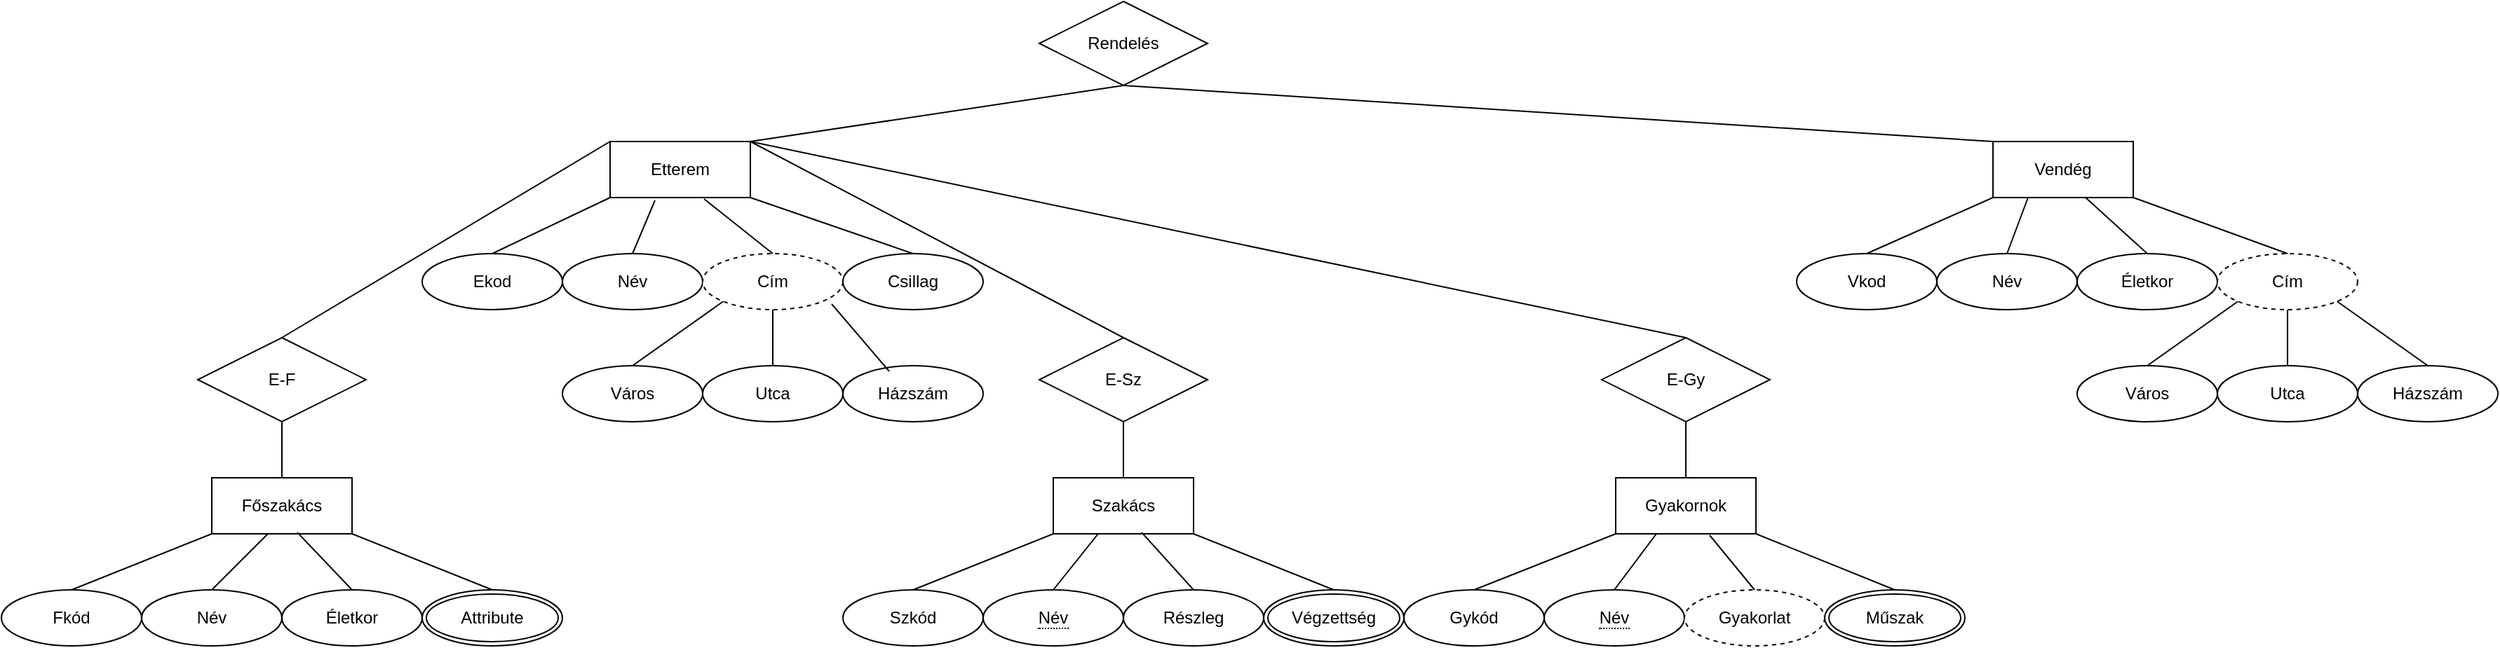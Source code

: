 <mxfile version="24.7.17">
  <diagram name="1 oldal" id="J9ge5vjBLKhnmGBsa3Iv">
    <mxGraphModel dx="2514" dy="2153" grid="1" gridSize="10" guides="1" tooltips="1" connect="1" arrows="1" fold="1" page="1" pageScale="1" pageWidth="827" pageHeight="1169" math="0" shadow="0">
      <root>
        <mxCell id="0" />
        <mxCell id="1" parent="0" />
        <mxCell id="ReJ6oMUF862WZ06giCXm-1" value="Etterem" style="whiteSpace=wrap;html=1;align=center;" vertex="1" parent="1">
          <mxGeometry x="414" y="80" width="100" height="40" as="geometry" />
        </mxCell>
        <mxCell id="ReJ6oMUF862WZ06giCXm-3" value="Ekod" style="ellipse;whiteSpace=wrap;html=1;align=center;" vertex="1" parent="1">
          <mxGeometry x="280" y="160" width="100" height="40" as="geometry" />
        </mxCell>
        <mxCell id="ReJ6oMUF862WZ06giCXm-4" value="Név" style="ellipse;whiteSpace=wrap;html=1;align=center;" vertex="1" parent="1">
          <mxGeometry x="380" y="160" width="100" height="40" as="geometry" />
        </mxCell>
        <mxCell id="ReJ6oMUF862WZ06giCXm-6" value="Csillag" style="ellipse;whiteSpace=wrap;html=1;align=center;" vertex="1" parent="1">
          <mxGeometry x="580" y="160" width="100" height="40" as="geometry" />
        </mxCell>
        <mxCell id="ReJ6oMUF862WZ06giCXm-7" value="Cím" style="ellipse;whiteSpace=wrap;html=1;align=center;dashed=1;" vertex="1" parent="1">
          <mxGeometry x="480" y="160" width="100" height="40" as="geometry" />
        </mxCell>
        <mxCell id="ReJ6oMUF862WZ06giCXm-9" value="Város" style="ellipse;whiteSpace=wrap;html=1;align=center;" vertex="1" parent="1">
          <mxGeometry x="380" y="240" width="100" height="40" as="geometry" />
        </mxCell>
        <mxCell id="ReJ6oMUF862WZ06giCXm-10" value="Utca" style="ellipse;whiteSpace=wrap;html=1;align=center;" vertex="1" parent="1">
          <mxGeometry x="480" y="240" width="100" height="40" as="geometry" />
        </mxCell>
        <mxCell id="ReJ6oMUF862WZ06giCXm-11" value="Házszám" style="ellipse;whiteSpace=wrap;html=1;align=center;" vertex="1" parent="1">
          <mxGeometry x="580" y="240" width="100" height="40" as="geometry" />
        </mxCell>
        <mxCell id="ReJ6oMUF862WZ06giCXm-12" value="" style="endArrow=none;html=1;rounded=0;exitX=0.5;exitY=0;exitDx=0;exitDy=0;entryX=0;entryY=1;entryDx=0;entryDy=0;" edge="1" parent="1" source="ReJ6oMUF862WZ06giCXm-9" target="ReJ6oMUF862WZ06giCXm-7">
          <mxGeometry relative="1" as="geometry">
            <mxPoint x="490" y="430" as="sourcePoint" />
            <mxPoint x="650" y="430" as="targetPoint" />
          </mxGeometry>
        </mxCell>
        <mxCell id="ReJ6oMUF862WZ06giCXm-13" value="" style="endArrow=none;html=1;rounded=0;exitX=0.5;exitY=0;exitDx=0;exitDy=0;entryX=0.5;entryY=1;entryDx=0;entryDy=0;" edge="1" parent="1" source="ReJ6oMUF862WZ06giCXm-10" target="ReJ6oMUF862WZ06giCXm-7">
          <mxGeometry relative="1" as="geometry">
            <mxPoint x="490" y="430" as="sourcePoint" />
            <mxPoint x="650" y="430" as="targetPoint" />
          </mxGeometry>
        </mxCell>
        <mxCell id="ReJ6oMUF862WZ06giCXm-14" value="" style="endArrow=none;html=1;rounded=0;exitX=0.92;exitY=0.9;exitDx=0;exitDy=0;exitPerimeter=0;entryX=0.33;entryY=0.1;entryDx=0;entryDy=0;entryPerimeter=0;" edge="1" parent="1" source="ReJ6oMUF862WZ06giCXm-7" target="ReJ6oMUF862WZ06giCXm-11">
          <mxGeometry relative="1" as="geometry">
            <mxPoint x="490" y="430" as="sourcePoint" />
            <mxPoint x="650" y="430" as="targetPoint" />
          </mxGeometry>
        </mxCell>
        <mxCell id="ReJ6oMUF862WZ06giCXm-15" value="" style="endArrow=none;html=1;rounded=0;exitX=0.5;exitY=0;exitDx=0;exitDy=0;entryX=0;entryY=1;entryDx=0;entryDy=0;" edge="1" parent="1" source="ReJ6oMUF862WZ06giCXm-3" target="ReJ6oMUF862WZ06giCXm-1">
          <mxGeometry relative="1" as="geometry">
            <mxPoint x="490" y="430" as="sourcePoint" />
            <mxPoint x="650" y="430" as="targetPoint" />
          </mxGeometry>
        </mxCell>
        <mxCell id="ReJ6oMUF862WZ06giCXm-16" value="" style="endArrow=none;html=1;rounded=0;exitX=1;exitY=1;exitDx=0;exitDy=0;entryX=0.5;entryY=0;entryDx=0;entryDy=0;" edge="1" parent="1" source="ReJ6oMUF862WZ06giCXm-1" target="ReJ6oMUF862WZ06giCXm-6">
          <mxGeometry relative="1" as="geometry">
            <mxPoint x="490" y="430" as="sourcePoint" />
            <mxPoint x="650" y="430" as="targetPoint" />
          </mxGeometry>
        </mxCell>
        <mxCell id="ReJ6oMUF862WZ06giCXm-17" value="" style="endArrow=none;html=1;rounded=0;exitX=0.5;exitY=0;exitDx=0;exitDy=0;entryX=0.32;entryY=1.05;entryDx=0;entryDy=0;entryPerimeter=0;" edge="1" parent="1" source="ReJ6oMUF862WZ06giCXm-4" target="ReJ6oMUF862WZ06giCXm-1">
          <mxGeometry relative="1" as="geometry">
            <mxPoint x="490" y="430" as="sourcePoint" />
            <mxPoint x="650" y="430" as="targetPoint" />
          </mxGeometry>
        </mxCell>
        <mxCell id="ReJ6oMUF862WZ06giCXm-18" value="" style="endArrow=none;html=1;rounded=0;exitX=0.5;exitY=0;exitDx=0;exitDy=0;entryX=0.67;entryY=1.025;entryDx=0;entryDy=0;entryPerimeter=0;" edge="1" parent="1" source="ReJ6oMUF862WZ06giCXm-7" target="ReJ6oMUF862WZ06giCXm-1">
          <mxGeometry relative="1" as="geometry">
            <mxPoint x="490" y="430" as="sourcePoint" />
            <mxPoint x="500" y="140" as="targetPoint" />
          </mxGeometry>
        </mxCell>
        <mxCell id="ReJ6oMUF862WZ06giCXm-19" value="E-F" style="shape=rhombus;perimeter=rhombusPerimeter;whiteSpace=wrap;html=1;align=center;" vertex="1" parent="1">
          <mxGeometry x="120" y="220" width="120" height="60" as="geometry" />
        </mxCell>
        <mxCell id="ReJ6oMUF862WZ06giCXm-20" value="" style="endArrow=none;html=1;rounded=0;exitX=0.5;exitY=0;exitDx=0;exitDy=0;entryX=0;entryY=0;entryDx=0;entryDy=0;" edge="1" parent="1" source="ReJ6oMUF862WZ06giCXm-19" target="ReJ6oMUF862WZ06giCXm-1">
          <mxGeometry relative="1" as="geometry">
            <mxPoint x="490" y="430" as="sourcePoint" />
            <mxPoint x="650" y="430" as="targetPoint" />
          </mxGeometry>
        </mxCell>
        <mxCell id="ReJ6oMUF862WZ06giCXm-21" value="Főszakács" style="whiteSpace=wrap;html=1;align=center;" vertex="1" parent="1">
          <mxGeometry x="130" y="320" width="100" height="40" as="geometry" />
        </mxCell>
        <mxCell id="ReJ6oMUF862WZ06giCXm-22" value="" style="endArrow=none;html=1;rounded=0;exitX=0.5;exitY=1;exitDx=0;exitDy=0;entryX=0.5;entryY=0;entryDx=0;entryDy=0;" edge="1" parent="1" source="ReJ6oMUF862WZ06giCXm-19" target="ReJ6oMUF862WZ06giCXm-21">
          <mxGeometry relative="1" as="geometry">
            <mxPoint x="490" y="430" as="sourcePoint" />
            <mxPoint x="650" y="430" as="targetPoint" />
          </mxGeometry>
        </mxCell>
        <mxCell id="ReJ6oMUF862WZ06giCXm-23" value="Fkód" style="ellipse;whiteSpace=wrap;html=1;align=center;" vertex="1" parent="1">
          <mxGeometry x="-20" y="400" width="100" height="40" as="geometry" />
        </mxCell>
        <mxCell id="ReJ6oMUF862WZ06giCXm-24" value="Név" style="ellipse;whiteSpace=wrap;html=1;align=center;" vertex="1" parent="1">
          <mxGeometry x="80" y="400" width="100" height="40" as="geometry" />
        </mxCell>
        <mxCell id="ReJ6oMUF862WZ06giCXm-25" value="Életkor" style="ellipse;whiteSpace=wrap;html=1;align=center;" vertex="1" parent="1">
          <mxGeometry x="180" y="400" width="100" height="40" as="geometry" />
        </mxCell>
        <mxCell id="ReJ6oMUF862WZ06giCXm-26" value="Attribute" style="ellipse;shape=doubleEllipse;margin=3;whiteSpace=wrap;html=1;align=center;" vertex="1" parent="1">
          <mxGeometry x="280" y="400" width="100" height="40" as="geometry" />
        </mxCell>
        <mxCell id="ReJ6oMUF862WZ06giCXm-27" value="" style="endArrow=none;html=1;rounded=0;exitX=0;exitY=1;exitDx=0;exitDy=0;entryX=0.5;entryY=0;entryDx=0;entryDy=0;" edge="1" parent="1" source="ReJ6oMUF862WZ06giCXm-21" target="ReJ6oMUF862WZ06giCXm-23">
          <mxGeometry relative="1" as="geometry">
            <mxPoint x="490" y="430" as="sourcePoint" />
            <mxPoint x="650" y="430" as="targetPoint" />
          </mxGeometry>
        </mxCell>
        <mxCell id="ReJ6oMUF862WZ06giCXm-28" value="" style="endArrow=none;html=1;rounded=0;exitX=1;exitY=1;exitDx=0;exitDy=0;entryX=0.5;entryY=0;entryDx=0;entryDy=0;" edge="1" parent="1" source="ReJ6oMUF862WZ06giCXm-21" target="ReJ6oMUF862WZ06giCXm-26">
          <mxGeometry relative="1" as="geometry">
            <mxPoint x="490" y="430" as="sourcePoint" />
            <mxPoint x="650" y="430" as="targetPoint" />
          </mxGeometry>
        </mxCell>
        <mxCell id="ReJ6oMUF862WZ06giCXm-29" value="" style="endArrow=none;html=1;rounded=0;exitX=0.5;exitY=0;exitDx=0;exitDy=0;entryX=0.4;entryY=1;entryDx=0;entryDy=0;entryPerimeter=0;" edge="1" parent="1" source="ReJ6oMUF862WZ06giCXm-24" target="ReJ6oMUF862WZ06giCXm-21">
          <mxGeometry relative="1" as="geometry">
            <mxPoint x="490" y="430" as="sourcePoint" />
            <mxPoint x="650" y="430" as="targetPoint" />
          </mxGeometry>
        </mxCell>
        <mxCell id="ReJ6oMUF862WZ06giCXm-30" value="" style="endArrow=none;html=1;rounded=0;exitX=0.5;exitY=0;exitDx=0;exitDy=0;entryX=0.61;entryY=0.975;entryDx=0;entryDy=0;entryPerimeter=0;" edge="1" parent="1" source="ReJ6oMUF862WZ06giCXm-25" target="ReJ6oMUF862WZ06giCXm-21">
          <mxGeometry relative="1" as="geometry">
            <mxPoint x="490" y="430" as="sourcePoint" />
            <mxPoint x="650" y="430" as="targetPoint" />
          </mxGeometry>
        </mxCell>
        <mxCell id="ReJ6oMUF862WZ06giCXm-32" value="E-Sz" style="shape=rhombus;perimeter=rhombusPerimeter;whiteSpace=wrap;html=1;align=center;" vertex="1" parent="1">
          <mxGeometry x="720" y="220" width="120" height="60" as="geometry" />
        </mxCell>
        <mxCell id="ReJ6oMUF862WZ06giCXm-33" value="" style="endArrow=none;html=1;rounded=0;exitX=0.5;exitY=0;exitDx=0;exitDy=0;entryX=1;entryY=0;entryDx=0;entryDy=0;" edge="1" parent="1" source="ReJ6oMUF862WZ06giCXm-32" target="ReJ6oMUF862WZ06giCXm-1">
          <mxGeometry relative="1" as="geometry">
            <mxPoint x="750" y="330" as="sourcePoint" />
            <mxPoint x="910" y="330" as="targetPoint" />
          </mxGeometry>
        </mxCell>
        <mxCell id="ReJ6oMUF862WZ06giCXm-34" value="Szakács" style="whiteSpace=wrap;html=1;align=center;" vertex="1" parent="1">
          <mxGeometry x="730" y="320" width="100" height="40" as="geometry" />
        </mxCell>
        <mxCell id="ReJ6oMUF862WZ06giCXm-35" value="&lt;span style=&quot;border-bottom: 1px dotted&quot;&gt;Név&lt;/span&gt;" style="ellipse;whiteSpace=wrap;html=1;align=center;" vertex="1" parent="1">
          <mxGeometry x="680" y="400" width="100" height="40" as="geometry" />
        </mxCell>
        <mxCell id="ReJ6oMUF862WZ06giCXm-36" value="Részleg" style="ellipse;whiteSpace=wrap;html=1;align=center;" vertex="1" parent="1">
          <mxGeometry x="780" y="400" width="100" height="40" as="geometry" />
        </mxCell>
        <mxCell id="ReJ6oMUF862WZ06giCXm-37" value="Szkód" style="ellipse;whiteSpace=wrap;html=1;align=center;" vertex="1" parent="1">
          <mxGeometry x="580" y="400" width="100" height="40" as="geometry" />
        </mxCell>
        <mxCell id="ReJ6oMUF862WZ06giCXm-38" value="Végzettség" style="ellipse;shape=doubleEllipse;margin=3;whiteSpace=wrap;html=1;align=center;" vertex="1" parent="1">
          <mxGeometry x="880" y="400" width="100" height="40" as="geometry" />
        </mxCell>
        <mxCell id="ReJ6oMUF862WZ06giCXm-39" value="" style="endArrow=none;html=1;rounded=0;exitX=0.5;exitY=1;exitDx=0;exitDy=0;entryX=0.5;entryY=0;entryDx=0;entryDy=0;" edge="1" parent="1" source="ReJ6oMUF862WZ06giCXm-32" target="ReJ6oMUF862WZ06giCXm-34">
          <mxGeometry relative="1" as="geometry">
            <mxPoint x="750" y="330" as="sourcePoint" />
            <mxPoint x="910" y="330" as="targetPoint" />
          </mxGeometry>
        </mxCell>
        <mxCell id="ReJ6oMUF862WZ06giCXm-40" value="" style="endArrow=none;html=1;rounded=0;exitX=0.5;exitY=0;exitDx=0;exitDy=0;entryX=0;entryY=1;entryDx=0;entryDy=0;" edge="1" parent="1" source="ReJ6oMUF862WZ06giCXm-37" target="ReJ6oMUF862WZ06giCXm-34">
          <mxGeometry relative="1" as="geometry">
            <mxPoint x="750" y="330" as="sourcePoint" />
            <mxPoint x="910" y="330" as="targetPoint" />
          </mxGeometry>
        </mxCell>
        <mxCell id="ReJ6oMUF862WZ06giCXm-41" value="" style="endArrow=none;html=1;rounded=0;exitX=0.5;exitY=0;exitDx=0;exitDy=0;entryX=0.32;entryY=1;entryDx=0;entryDy=0;entryPerimeter=0;" edge="1" parent="1" source="ReJ6oMUF862WZ06giCXm-35" target="ReJ6oMUF862WZ06giCXm-34">
          <mxGeometry relative="1" as="geometry">
            <mxPoint x="540" y="330" as="sourcePoint" />
            <mxPoint x="700" y="330" as="targetPoint" />
          </mxGeometry>
        </mxCell>
        <mxCell id="ReJ6oMUF862WZ06giCXm-42" value="" style="endArrow=none;html=1;rounded=0;exitX=0.5;exitY=0;exitDx=0;exitDy=0;entryX=0.63;entryY=0.975;entryDx=0;entryDy=0;entryPerimeter=0;" edge="1" parent="1" source="ReJ6oMUF862WZ06giCXm-36" target="ReJ6oMUF862WZ06giCXm-34">
          <mxGeometry relative="1" as="geometry">
            <mxPoint x="540" y="330" as="sourcePoint" />
            <mxPoint x="700" y="330" as="targetPoint" />
          </mxGeometry>
        </mxCell>
        <mxCell id="ReJ6oMUF862WZ06giCXm-43" value="" style="endArrow=none;html=1;rounded=0;entryX=1;entryY=1;entryDx=0;entryDy=0;exitX=0.5;exitY=0;exitDx=0;exitDy=0;" edge="1" parent="1" source="ReJ6oMUF862WZ06giCXm-38" target="ReJ6oMUF862WZ06giCXm-34">
          <mxGeometry relative="1" as="geometry">
            <mxPoint x="540" y="330" as="sourcePoint" />
            <mxPoint x="700" y="330" as="targetPoint" />
          </mxGeometry>
        </mxCell>
        <mxCell id="ReJ6oMUF862WZ06giCXm-44" value="E-Gy" style="shape=rhombus;perimeter=rhombusPerimeter;whiteSpace=wrap;html=1;align=center;" vertex="1" parent="1">
          <mxGeometry x="1121" y="220" width="120" height="60" as="geometry" />
        </mxCell>
        <mxCell id="ReJ6oMUF862WZ06giCXm-45" value="" style="endArrow=none;html=1;rounded=0;exitX=1;exitY=0;exitDx=0;exitDy=0;entryX=0.5;entryY=0;entryDx=0;entryDy=0;" edge="1" parent="1" source="ReJ6oMUF862WZ06giCXm-1" target="ReJ6oMUF862WZ06giCXm-44">
          <mxGeometry relative="1" as="geometry">
            <mxPoint x="540" y="330" as="sourcePoint" />
            <mxPoint x="700" y="330" as="targetPoint" />
          </mxGeometry>
        </mxCell>
        <mxCell id="ReJ6oMUF862WZ06giCXm-47" value="Gyakornok" style="whiteSpace=wrap;html=1;align=center;" vertex="1" parent="1">
          <mxGeometry x="1131" y="320" width="100" height="40" as="geometry" />
        </mxCell>
        <mxCell id="ReJ6oMUF862WZ06giCXm-48" value="&lt;span style=&quot;border-bottom: 1px dotted&quot;&gt;Név&lt;/span&gt;" style="ellipse;whiteSpace=wrap;html=1;align=center;" vertex="1" parent="1">
          <mxGeometry x="1080" y="400" width="100" height="40" as="geometry" />
        </mxCell>
        <mxCell id="ReJ6oMUF862WZ06giCXm-49" value="Gykód" style="ellipse;whiteSpace=wrap;html=1;align=center;" vertex="1" parent="1">
          <mxGeometry x="980" y="400" width="100" height="40" as="geometry" />
        </mxCell>
        <mxCell id="ReJ6oMUF862WZ06giCXm-51" value="Műszak" style="ellipse;shape=doubleEllipse;margin=3;whiteSpace=wrap;html=1;align=center;" vertex="1" parent="1">
          <mxGeometry x="1280" y="400" width="100" height="40" as="geometry" />
        </mxCell>
        <mxCell id="ReJ6oMUF862WZ06giCXm-52" value="Gyakorlat" style="ellipse;whiteSpace=wrap;html=1;align=center;dashed=1;" vertex="1" parent="1">
          <mxGeometry x="1180" y="400" width="100" height="40" as="geometry" />
        </mxCell>
        <mxCell id="ReJ6oMUF862WZ06giCXm-53" value="" style="endArrow=none;html=1;rounded=0;exitX=0.5;exitY=0;exitDx=0;exitDy=0;entryX=0;entryY=1;entryDx=0;entryDy=0;" edge="1" parent="1" source="ReJ6oMUF862WZ06giCXm-49" target="ReJ6oMUF862WZ06giCXm-47">
          <mxGeometry relative="1" as="geometry">
            <mxPoint x="940" y="330" as="sourcePoint" />
            <mxPoint x="1100" y="330" as="targetPoint" />
          </mxGeometry>
        </mxCell>
        <mxCell id="ReJ6oMUF862WZ06giCXm-54" value="" style="endArrow=none;html=1;rounded=0;exitX=0.5;exitY=0;exitDx=0;exitDy=0;entryX=1;entryY=1;entryDx=0;entryDy=0;" edge="1" parent="1" source="ReJ6oMUF862WZ06giCXm-51" target="ReJ6oMUF862WZ06giCXm-47">
          <mxGeometry relative="1" as="geometry">
            <mxPoint x="940" y="330" as="sourcePoint" />
            <mxPoint x="1100" y="330" as="targetPoint" />
          </mxGeometry>
        </mxCell>
        <mxCell id="ReJ6oMUF862WZ06giCXm-55" value="" style="endArrow=none;html=1;rounded=0;exitX=0.5;exitY=0;exitDx=0;exitDy=0;entryX=0.29;entryY=1;entryDx=0;entryDy=0;entryPerimeter=0;" edge="1" parent="1" source="ReJ6oMUF862WZ06giCXm-48" target="ReJ6oMUF862WZ06giCXm-47">
          <mxGeometry relative="1" as="geometry">
            <mxPoint x="940" y="330" as="sourcePoint" />
            <mxPoint x="1100" y="330" as="targetPoint" />
          </mxGeometry>
        </mxCell>
        <mxCell id="ReJ6oMUF862WZ06giCXm-56" value="" style="endArrow=none;html=1;rounded=0;exitX=0.5;exitY=0;exitDx=0;exitDy=0;entryX=0.67;entryY=1.025;entryDx=0;entryDy=0;entryPerimeter=0;" edge="1" parent="1" source="ReJ6oMUF862WZ06giCXm-52" target="ReJ6oMUF862WZ06giCXm-47">
          <mxGeometry relative="1" as="geometry">
            <mxPoint x="940" y="330" as="sourcePoint" />
            <mxPoint x="1100" y="330" as="targetPoint" />
          </mxGeometry>
        </mxCell>
        <mxCell id="ReJ6oMUF862WZ06giCXm-57" value="" style="endArrow=none;html=1;rounded=0;exitX=0.5;exitY=1;exitDx=0;exitDy=0;entryX=0.5;entryY=0;entryDx=0;entryDy=0;" edge="1" parent="1" source="ReJ6oMUF862WZ06giCXm-44" target="ReJ6oMUF862WZ06giCXm-47">
          <mxGeometry relative="1" as="geometry">
            <mxPoint x="940" y="330" as="sourcePoint" />
            <mxPoint x="1180" y="310" as="targetPoint" />
          </mxGeometry>
        </mxCell>
        <mxCell id="ReJ6oMUF862WZ06giCXm-59" value="Rendelés" style="shape=rhombus;perimeter=rhombusPerimeter;whiteSpace=wrap;html=1;align=center;" vertex="1" parent="1">
          <mxGeometry x="720" y="-20" width="120" height="60" as="geometry" />
        </mxCell>
        <mxCell id="ReJ6oMUF862WZ06giCXm-60" value="" style="endArrow=none;html=1;rounded=0;exitX=1;exitY=0;exitDx=0;exitDy=0;entryX=0.5;entryY=1;entryDx=0;entryDy=0;" edge="1" parent="1" source="ReJ6oMUF862WZ06giCXm-1" target="ReJ6oMUF862WZ06giCXm-59">
          <mxGeometry relative="1" as="geometry">
            <mxPoint x="810" y="250" as="sourcePoint" />
            <mxPoint x="970" y="250" as="targetPoint" />
          </mxGeometry>
        </mxCell>
        <mxCell id="ReJ6oMUF862WZ06giCXm-61" value="Vendég" style="whiteSpace=wrap;html=1;align=center;" vertex="1" parent="1">
          <mxGeometry x="1400" y="80" width="100" height="40" as="geometry" />
        </mxCell>
        <mxCell id="ReJ6oMUF862WZ06giCXm-62" value="" style="endArrow=none;html=1;rounded=0;exitX=0.5;exitY=1;exitDx=0;exitDy=0;entryX=0;entryY=0;entryDx=0;entryDy=0;" edge="1" parent="1" source="ReJ6oMUF862WZ06giCXm-59" target="ReJ6oMUF862WZ06giCXm-61">
          <mxGeometry relative="1" as="geometry">
            <mxPoint x="810" y="250" as="sourcePoint" />
            <mxPoint x="970" y="250" as="targetPoint" />
          </mxGeometry>
        </mxCell>
        <mxCell id="ReJ6oMUF862WZ06giCXm-64" value="Vkod" style="ellipse;whiteSpace=wrap;html=1;align=center;" vertex="1" parent="1">
          <mxGeometry x="1260" y="160" width="100" height="40" as="geometry" />
        </mxCell>
        <mxCell id="ReJ6oMUF862WZ06giCXm-65" value="Életkor" style="ellipse;whiteSpace=wrap;html=1;align=center;" vertex="1" parent="1">
          <mxGeometry x="1460" y="160" width="100" height="40" as="geometry" />
        </mxCell>
        <mxCell id="ReJ6oMUF862WZ06giCXm-66" value="Cím" style="ellipse;whiteSpace=wrap;html=1;align=center;dashed=1;" vertex="1" parent="1">
          <mxGeometry x="1560" y="160" width="100" height="40" as="geometry" />
        </mxCell>
        <mxCell id="ReJ6oMUF862WZ06giCXm-68" value="Város" style="ellipse;whiteSpace=wrap;html=1;align=center;" vertex="1" parent="1">
          <mxGeometry x="1460" y="240" width="100" height="40" as="geometry" />
        </mxCell>
        <mxCell id="ReJ6oMUF862WZ06giCXm-69" value="Házszám" style="ellipse;whiteSpace=wrap;html=1;align=center;" vertex="1" parent="1">
          <mxGeometry x="1660" y="240" width="100" height="40" as="geometry" />
        </mxCell>
        <mxCell id="ReJ6oMUF862WZ06giCXm-70" value="Utca" style="ellipse;whiteSpace=wrap;html=1;align=center;" vertex="1" parent="1">
          <mxGeometry x="1560" y="240" width="100" height="40" as="geometry" />
        </mxCell>
        <mxCell id="ReJ6oMUF862WZ06giCXm-71" value="" style="endArrow=none;html=1;rounded=0;exitX=0.5;exitY=0;exitDx=0;exitDy=0;entryX=0;entryY=1;entryDx=0;entryDy=0;" edge="1" parent="1" source="ReJ6oMUF862WZ06giCXm-64" target="ReJ6oMUF862WZ06giCXm-61">
          <mxGeometry relative="1" as="geometry">
            <mxPoint x="890" y="250" as="sourcePoint" />
            <mxPoint x="1050" y="250" as="targetPoint" />
          </mxGeometry>
        </mxCell>
        <mxCell id="ReJ6oMUF862WZ06giCXm-72" value="" style="endArrow=none;html=1;rounded=0;exitX=0.5;exitY=0;exitDx=0;exitDy=0;entryX=0.25;entryY=1;entryDx=0;entryDy=0;" edge="1" parent="1" target="ReJ6oMUF862WZ06giCXm-61">
          <mxGeometry relative="1" as="geometry">
            <mxPoint x="1410" y="160" as="sourcePoint" />
            <mxPoint x="1050" y="250" as="targetPoint" />
          </mxGeometry>
        </mxCell>
        <mxCell id="ReJ6oMUF862WZ06giCXm-73" value="" style="endArrow=none;html=1;rounded=0;exitX=1;exitY=1;exitDx=0;exitDy=0;entryX=0.5;entryY=0;entryDx=0;entryDy=0;" edge="1" parent="1" source="ReJ6oMUF862WZ06giCXm-61" target="ReJ6oMUF862WZ06giCXm-66">
          <mxGeometry relative="1" as="geometry">
            <mxPoint x="890" y="250" as="sourcePoint" />
            <mxPoint x="1050" y="250" as="targetPoint" />
          </mxGeometry>
        </mxCell>
        <mxCell id="ReJ6oMUF862WZ06giCXm-74" value="" style="endArrow=none;html=1;rounded=0;entryX=0.5;entryY=0;entryDx=0;entryDy=0;exitX=0.66;exitY=0.999;exitDx=0;exitDy=0;exitPerimeter=0;" edge="1" parent="1" source="ReJ6oMUF862WZ06giCXm-61" target="ReJ6oMUF862WZ06giCXm-65">
          <mxGeometry relative="1" as="geometry">
            <mxPoint x="890" y="250" as="sourcePoint" />
            <mxPoint x="1050" y="250" as="targetPoint" />
          </mxGeometry>
        </mxCell>
        <mxCell id="ReJ6oMUF862WZ06giCXm-75" value="" style="endArrow=none;html=1;rounded=0;exitX=0.5;exitY=0;exitDx=0;exitDy=0;entryX=0;entryY=1;entryDx=0;entryDy=0;" edge="1" parent="1" source="ReJ6oMUF862WZ06giCXm-68" target="ReJ6oMUF862WZ06giCXm-66">
          <mxGeometry relative="1" as="geometry">
            <mxPoint x="890" y="250" as="sourcePoint" />
            <mxPoint x="1050" y="250" as="targetPoint" />
          </mxGeometry>
        </mxCell>
        <mxCell id="ReJ6oMUF862WZ06giCXm-76" value="" style="endArrow=none;html=1;rounded=0;exitX=0.5;exitY=0;exitDx=0;exitDy=0;entryX=1;entryY=1;entryDx=0;entryDy=0;" edge="1" parent="1" source="ReJ6oMUF862WZ06giCXm-69" target="ReJ6oMUF862WZ06giCXm-66">
          <mxGeometry relative="1" as="geometry">
            <mxPoint x="890" y="250" as="sourcePoint" />
            <mxPoint x="1050" y="250" as="targetPoint" />
          </mxGeometry>
        </mxCell>
        <mxCell id="ReJ6oMUF862WZ06giCXm-77" value="" style="endArrow=none;html=1;rounded=0;exitX=0.5;exitY=1;exitDx=0;exitDy=0;entryX=0.5;entryY=0;entryDx=0;entryDy=0;" edge="1" parent="1" source="ReJ6oMUF862WZ06giCXm-66" target="ReJ6oMUF862WZ06giCXm-70">
          <mxGeometry relative="1" as="geometry">
            <mxPoint x="890" y="250" as="sourcePoint" />
            <mxPoint x="1050" y="250" as="targetPoint" />
          </mxGeometry>
        </mxCell>
        <mxCell id="ReJ6oMUF862WZ06giCXm-78" value="Név" style="ellipse;whiteSpace=wrap;html=1;align=center;" vertex="1" parent="1">
          <mxGeometry x="1360" y="160" width="100" height="40" as="geometry" />
        </mxCell>
      </root>
    </mxGraphModel>
  </diagram>
</mxfile>
